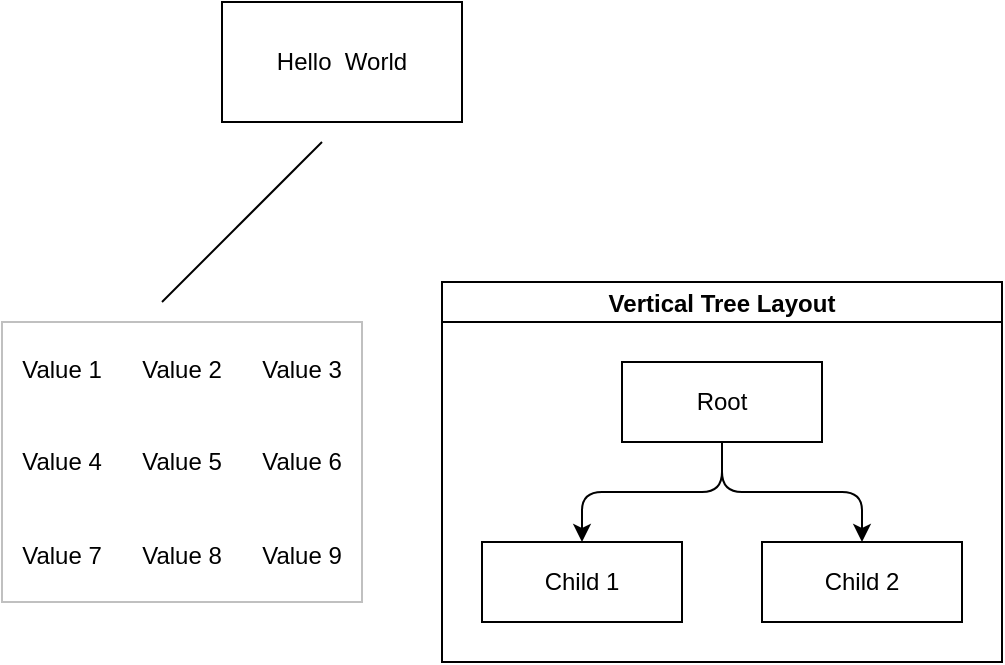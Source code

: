 <mxfile>
    <diagram id="SPkyLaEgQnrk9hGhipmy" name="Page-1">
        <mxGraphModel dx="732" dy="627" grid="1" gridSize="10" guides="1" tooltips="1" connect="1" arrows="1" fold="1" page="1" pageScale="1" pageWidth="850" pageHeight="1100" math="0" shadow="0">
            <root>
                <mxCell id="0"/>
                <mxCell id="1" parent="0"/>
                <mxCell id="2" value="Hello&amp;nbsp; World" style="rounded=0;whiteSpace=wrap;html=1;" vertex="1" parent="1">
                    <mxGeometry x="280" y="80" width="120" height="60" as="geometry"/>
                </mxCell>
                <mxCell id="3" value="" style="childLayout=tableLayout;recursiveResize=0;shadow=0;fillColor=none;strokeColor=#C0C0C0;" vertex="1" parent="1">
                    <mxGeometry x="170" y="240" width="180" height="140" as="geometry"/>
                </mxCell>
                <mxCell id="4" value="" style="shape=tableRow;horizontal=0;startSize=0;swimlaneHead=0;swimlaneBody=0;top=0;left=0;bottom=0;right=0;dropTarget=0;collapsible=0;recursiveResize=0;expand=0;fontStyle=0;fillColor=none;" vertex="1" parent="3">
                    <mxGeometry width="180" height="47" as="geometry"/>
                </mxCell>
                <mxCell id="5" value="Value 1" style="connectable=0;recursiveResize=0;strokeColor=none;fillColor=none;align=center;whiteSpace=wrap;html=1;" vertex="1" parent="4">
                    <mxGeometry width="60" height="47" as="geometry">
                        <mxRectangle width="60" height="47" as="alternateBounds"/>
                    </mxGeometry>
                </mxCell>
                <mxCell id="6" value="Value 2" style="connectable=0;recursiveResize=0;strokeColor=none;fillColor=none;align=center;whiteSpace=wrap;html=1;" vertex="1" parent="4">
                    <mxGeometry x="60" width="60" height="47" as="geometry">
                        <mxRectangle width="60" height="47" as="alternateBounds"/>
                    </mxGeometry>
                </mxCell>
                <mxCell id="7" value="Value 3" style="connectable=0;recursiveResize=0;strokeColor=none;fillColor=none;align=center;whiteSpace=wrap;html=1;" vertex="1" parent="4">
                    <mxGeometry x="120" width="60" height="47" as="geometry">
                        <mxRectangle width="60" height="47" as="alternateBounds"/>
                    </mxGeometry>
                </mxCell>
                <mxCell id="8" style="shape=tableRow;horizontal=0;startSize=0;swimlaneHead=0;swimlaneBody=0;top=0;left=0;bottom=0;right=0;dropTarget=0;collapsible=0;recursiveResize=0;expand=0;fontStyle=0;fillColor=none;" vertex="1" parent="3">
                    <mxGeometry y="47" width="180" height="46" as="geometry"/>
                </mxCell>
                <mxCell id="9" value="Value 4" style="connectable=0;recursiveResize=0;strokeColor=none;fillColor=none;align=center;whiteSpace=wrap;html=1;" vertex="1" parent="8">
                    <mxGeometry width="60" height="46" as="geometry">
                        <mxRectangle width="60" height="46" as="alternateBounds"/>
                    </mxGeometry>
                </mxCell>
                <mxCell id="10" value="Value 5" style="connectable=0;recursiveResize=0;strokeColor=none;fillColor=none;align=center;whiteSpace=wrap;html=1;" vertex="1" parent="8">
                    <mxGeometry x="60" width="60" height="46" as="geometry">
                        <mxRectangle width="60" height="46" as="alternateBounds"/>
                    </mxGeometry>
                </mxCell>
                <mxCell id="11" value="Value 6" style="connectable=0;recursiveResize=0;strokeColor=none;fillColor=none;align=center;whiteSpace=wrap;html=1;" vertex="1" parent="8">
                    <mxGeometry x="120" width="60" height="46" as="geometry">
                        <mxRectangle width="60" height="46" as="alternateBounds"/>
                    </mxGeometry>
                </mxCell>
                <mxCell id="12" style="shape=tableRow;horizontal=0;startSize=0;swimlaneHead=0;swimlaneBody=0;top=0;left=0;bottom=0;right=0;dropTarget=0;collapsible=0;recursiveResize=0;expand=0;fontStyle=0;fillColor=none;" vertex="1" parent="3">
                    <mxGeometry y="93" width="180" height="47" as="geometry"/>
                </mxCell>
                <mxCell id="13" value="Value 7" style="connectable=0;recursiveResize=0;strokeColor=none;fillColor=none;align=center;whiteSpace=wrap;html=1;" vertex="1" parent="12">
                    <mxGeometry width="60" height="47" as="geometry">
                        <mxRectangle width="60" height="47" as="alternateBounds"/>
                    </mxGeometry>
                </mxCell>
                <mxCell id="14" value="Value 8" style="connectable=0;recursiveResize=0;strokeColor=none;fillColor=none;align=center;whiteSpace=wrap;html=1;" vertex="1" parent="12">
                    <mxGeometry x="60" width="60" height="47" as="geometry">
                        <mxRectangle width="60" height="47" as="alternateBounds"/>
                    </mxGeometry>
                </mxCell>
                <mxCell id="15" value="Value 9" style="connectable=0;recursiveResize=0;strokeColor=none;fillColor=none;align=center;whiteSpace=wrap;html=1;" vertex="1" parent="12">
                    <mxGeometry x="120" width="60" height="47" as="geometry">
                        <mxRectangle width="60" height="47" as="alternateBounds"/>
                    </mxGeometry>
                </mxCell>
                <mxCell id="17" value="" style="endArrow=none;html=1;" edge="1" parent="1">
                    <mxGeometry width="50" height="50" relative="1" as="geometry">
                        <mxPoint x="250" y="230" as="sourcePoint"/>
                        <mxPoint x="330" y="150" as="targetPoint"/>
                        <Array as="points">
                            <mxPoint x="250" y="230"/>
                        </Array>
                    </mxGeometry>
                </mxCell>
                <mxCell id="18" value="Vertical Tree Layout" style="swimlane;startSize=20;horizontal=1;childLayout=treeLayout;horizontalTree=0;resizable=0;containerType=tree;fontSize=12;" vertex="1" parent="1">
                    <mxGeometry x="390" y="220" width="280" height="190" as="geometry"/>
                </mxCell>
                <mxCell id="19" value="Root" style="whiteSpace=wrap;html=1;" vertex="1" parent="18">
                    <mxGeometry x="90" y="40" width="100" height="40" as="geometry"/>
                </mxCell>
                <mxCell id="20" value="Child 1" style="whiteSpace=wrap;html=1;" vertex="1" parent="18">
                    <mxGeometry x="20" y="130" width="100" height="40" as="geometry"/>
                </mxCell>
                <mxCell id="21" value="" style="edgeStyle=elbowEdgeStyle;elbow=vertical;html=1;rounded=1;curved=0;sourcePerimeterSpacing=0;targetPerimeterSpacing=0;startSize=6;endSize=6;" edge="1" parent="18" source="19" target="20">
                    <mxGeometry relative="1" as="geometry"/>
                </mxCell>
                <mxCell id="22" value="Child 2" style="whiteSpace=wrap;html=1;" vertex="1" parent="18">
                    <mxGeometry x="160" y="130" width="100" height="40" as="geometry"/>
                </mxCell>
                <mxCell id="23" value="" style="edgeStyle=elbowEdgeStyle;elbow=vertical;html=1;rounded=1;curved=0;sourcePerimeterSpacing=0;targetPerimeterSpacing=0;startSize=6;endSize=6;" edge="1" parent="18" source="19" target="22">
                    <mxGeometry relative="1" as="geometry"/>
                </mxCell>
            </root>
        </mxGraphModel>
    </diagram>
</mxfile>